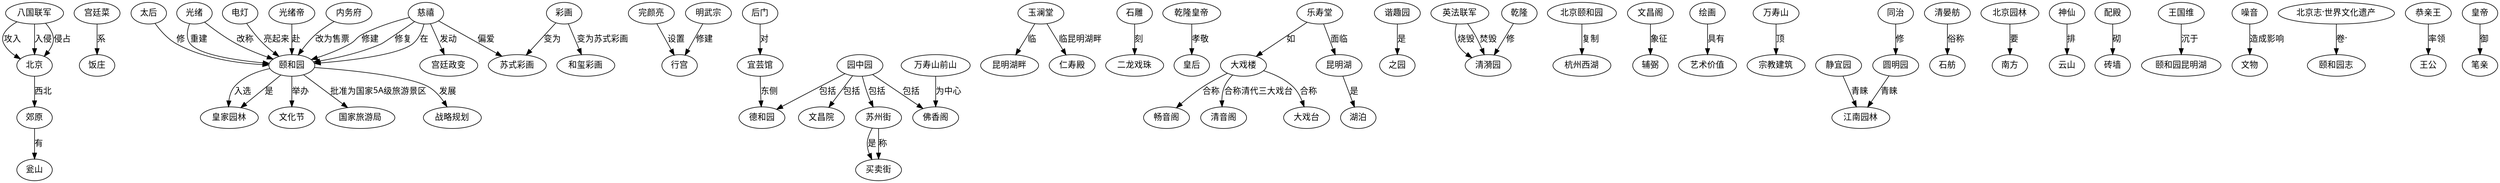 digraph 202034233827966 {
	"八国联军" [fontname=FangSong]
	"北京" [fontname=FangSong]
	"八国联军" -> "北京" [label="攻入" fontname=FangSong]
	"宫廷菜" [fontname=FangSong]
	"饭庄" [fontname=FangSong]
	"宫廷菜" -> "饭庄" [label="系" fontname=FangSong]
	"光绪" [fontname=FangSong]
	"颐和园" [fontname=FangSong]
	"光绪" -> "颐和园" [label="重建" fontname=FangSong]
	"完颜亮" [fontname=FangSong]
	"行宫" [fontname=FangSong]
	"完颜亮" -> "行宫" [label="设置" fontname=FangSong]
	"光绪帝" [fontname=FangSong]
	"颐和园" [fontname=FangSong]
	"光绪帝" -> "颐和园" [label="赴" fontname=FangSong]
	"八国联军" [fontname=FangSong]
	"北京" [fontname=FangSong]
	"八国联军" -> "北京" [label="入侵" fontname=FangSong]
	"园中园" [fontname=FangSong]
	"文昌院" [fontname=FangSong]
	"园中园" -> "文昌院" [label="包括" fontname=FangSong]
	"玉澜堂" [fontname=FangSong]
	"昆明湖畔" [fontname=FangSong]
	"玉澜堂" -> "昆明湖畔" [label="临" fontname=FangSong]
	"玉澜堂" [fontname=FangSong]
	"仁寿殿" [fontname=FangSong]
	"玉澜堂" -> "仁寿殿" [label="临昆明湖畔" fontname=FangSong]
	"石雕" [fontname=FangSong]
	"二龙戏珠" [fontname=FangSong]
	"石雕" -> "二龙戏珠" [label="刻" fontname=FangSong]
	"内务府" [fontname=FangSong]
	"颐和园" [fontname=FangSong]
	"内务府" -> "颐和园" [label="改为售票" fontname=FangSong]
	"北京" [fontname=FangSong]
	"郊原" [fontname=FangSong]
	"北京" -> "郊原" [label="西北" fontname=FangSong]
	"乾隆皇帝" [fontname=FangSong]
	"皇后" [fontname=FangSong]
	"乾隆皇帝" -> "皇后" [label="孝敬" fontname=FangSong]
	"大戏楼" [fontname=FangSong]
	"畅音阁" [fontname=FangSong]
	"大戏楼" -> "畅音阁" [label="合称" fontname=FangSong]
	"乐寿堂" [fontname=FangSong]
	"昆明湖" [fontname=FangSong]
	"乐寿堂" -> "昆明湖" [label="面临" fontname=FangSong]
	"谐趣园" [fontname=FangSong]
	"之园" [fontname=FangSong]
	"谐趣园" -> "之园" [label="是" fontname=FangSong]
	"颐和园" [fontname=FangSong]
	"皇家园林" [fontname=FangSong]
	"颐和园" -> "皇家园林" [label="入选" fontname=FangSong]
	"英法联军" [fontname=FangSong]
	"清漪园" [fontname=FangSong]
	"英法联军" -> "清漪园" [label="烧毁" fontname=FangSong]
	"颐和园" [fontname=FangSong]
	"文化节" [fontname=FangSong]
	"颐和园" -> "文化节" [label="举办" fontname=FangSong]
	"园中园" [fontname=FangSong]
	"德和园" [fontname=FangSong]
	"园中园" -> "德和园" [label="包括" fontname=FangSong]
	"北京颐和园" [fontname=FangSong]
	"杭州西湖" [fontname=FangSong]
	"北京颐和园" -> "杭州西湖" [label="复制" fontname=FangSong]
	"文昌阁" [fontname=FangSong]
	"辅弼" [fontname=FangSong]
	"文昌阁" -> "辅弼" [label="象征" fontname=FangSong]
	"慈禧" [fontname=FangSong]
	"苏式彩画" [fontname=FangSong]
	"慈禧" -> "苏式彩画" [label="偏爱" fontname=FangSong]
	"绘画" [fontname=FangSong]
	"艺术价值" [fontname=FangSong]
	"绘画" -> "艺术价值" [label="具有" fontname=FangSong]
	"园中园" [fontname=FangSong]
	"苏州街" [fontname=FangSong]
	"园中园" -> "苏州街" [label="包括" fontname=FangSong]
	"乾隆" [fontname=FangSong]
	"清漪园" [fontname=FangSong]
	"乾隆" -> "清漪园" [label="修" fontname=FangSong]
	"乐寿堂" [fontname=FangSong]
	"大戏楼" [fontname=FangSong]
	"乐寿堂" -> "大戏楼" [label="如" fontname=FangSong]
	"光绪" [fontname=FangSong]
	"颐和园" [fontname=FangSong]
	"光绪" -> "颐和园" [label="改称" fontname=FangSong]
	"万寿山" [fontname=FangSong]
	"宗教建筑" [fontname=FangSong]
	"万寿山" -> "宗教建筑" [label="顶" fontname=FangSong]
	"静宜园" [fontname=FangSong]
	"江南园林" [fontname=FangSong]
	"静宜园" -> "江南园林" [label="青睐" fontname=FangSong]
	"清晏舫" [fontname=FangSong]
	"石舫" [fontname=FangSong]
	"清晏舫" -> "石舫" [label="俗称" fontname=FangSong]
	"北京园林" [fontname=FangSong]
	"南方" [fontname=FangSong]
	"北京园林" -> "南方" [label="要" fontname=FangSong]
	"万寿山前山" [fontname=FangSong]
	"佛香阁" [fontname=FangSong]
	"万寿山前山" -> "佛香阁" [label="为中心" fontname=FangSong]
	"慈禧" [fontname=FangSong]
	"宫廷政变" [fontname=FangSong]
	"慈禧" -> "宫廷政变" [label="发动" fontname=FangSong]
	"明武宗" [fontname=FangSong]
	"行宫" [fontname=FangSong]
	"明武宗" -> "行宫" [label="修建" fontname=FangSong]
	"园中园" [fontname=FangSong]
	"佛香阁" [fontname=FangSong]
	"园中园" -> "佛香阁" [label="包括" fontname=FangSong]
	"后门" [fontname=FangSong]
	"宜芸馆" [fontname=FangSong]
	"后门" -> "宜芸馆" [label="对" fontname=FangSong]
	"彩画" [fontname=FangSong]
	"苏式彩画" [fontname=FangSong]
	"彩画" -> "苏式彩画" [label="变为" fontname=FangSong]
	"慈禧" [fontname=FangSong]
	"颐和园" [fontname=FangSong]
	"慈禧" -> "颐和园" [label="修复" fontname=FangSong]
	"太后" [fontname=FangSong]
	"颐和园" [fontname=FangSong]
	"太后" -> "颐和园" [label="修" fontname=FangSong]
	"昆明湖" [fontname=FangSong]
	"湖泊" [fontname=FangSong]
	"昆明湖" -> "湖泊" [label="是" fontname=FangSong]
	"神仙" [fontname=FangSong]
	"云山" [fontname=FangSong]
	"神仙" -> "云山" [label="排" fontname=FangSong]
	"颐和园" [fontname=FangSong]
	"皇家园林" [fontname=FangSong]
	"颐和园" -> "皇家园林" [label="是" fontname=FangSong]
	"大戏楼" [fontname=FangSong]
	"清音阁" [fontname=FangSong]
	"大戏楼" -> "清音阁" [label="合称清代三大戏台" fontname=FangSong]
	"配殿" [fontname=FangSong]
	"砖墙" [fontname=FangSong]
	"配殿" -> "砖墙" [label="砌" fontname=FangSong]
	"颐和园" [fontname=FangSong]
	"国家旅游局" [fontname=FangSong]
	"颐和园" -> "国家旅游局" [label="批准为国家5A级旅游景区" fontname=FangSong]
	"颐和园" [fontname=FangSong]
	"战略规划" [fontname=FangSong]
	"颐和园" -> "战略规划" [label="发展" fontname=FangSong]
	"慈禧" [fontname=FangSong]
	"颐和园" [fontname=FangSong]
	"慈禧" -> "颐和园" [label="在" fontname=FangSong]
	"英法联军" [fontname=FangSong]
	"清漪园" [fontname=FangSong]
	"英法联军" -> "清漪园" [label="焚毁" fontname=FangSong]
	"八国联军" [fontname=FangSong]
	"北京" [fontname=FangSong]
	"八国联军" -> "北京" [label="侵占" fontname=FangSong]
	"王国维" [fontname=FangSong]
	"颐和园昆明湖" [fontname=FangSong]
	"王国维" -> "颐和园昆明湖" [label="沉于" fontname=FangSong]
	"慈禧" [fontname=FangSong]
	"颐和园" [fontname=FangSong]
	"慈禧" -> "颐和园" [label="修建" fontname=FangSong]
	"噪音" [fontname=FangSong]
	"文物" [fontname=FangSong]
	"噪音" -> "文物" [label="造成影响" fontname=FangSong]
	"宜芸馆" [fontname=FangSong]
	"德和园" [fontname=FangSong]
	"宜芸馆" -> "德和园" [label="东侧" fontname=FangSong]
	"同治" [fontname=FangSong]
	"圆明园" [fontname=FangSong]
	"同治" -> "圆明园" [label="修" fontname=FangSong]
	"郊原" [fontname=FangSong]
	"瓮山" [fontname=FangSong]
	"郊原" -> "瓮山" [label="有" fontname=FangSong]
	"彩画" [fontname=FangSong]
	"和玺彩画" [fontname=FangSong]
	"彩画" -> "和玺彩画" [label="变为苏式彩画" fontname=FangSong]
	"大戏楼" [fontname=FangSong]
	"大戏台" [fontname=FangSong]
	"大戏楼" -> "大戏台" [label="合称" fontname=FangSong]
	"苏州街" [fontname=FangSong]
	"买卖街" [fontname=FangSong]
	"苏州街" -> "买卖街" [label="是" fontname=FangSong]
	"北京志·世界文化遗产" [fontname=FangSong]
	"颐和园志" [fontname=FangSong]
	"北京志·世界文化遗产" -> "颐和园志" [label="卷·" fontname=FangSong]
	"恭亲王" [fontname=FangSong]
	"王公" [fontname=FangSong]
	"恭亲王" -> "王公" [label="率领" fontname=FangSong]
	"皇帝" [fontname=FangSong]
	"笔亲" [fontname=FangSong]
	"皇帝" -> "笔亲" [label="御" fontname=FangSong]
	"苏州街" [fontname=FangSong]
	"买卖街" [fontname=FangSong]
	"苏州街" -> "买卖街" [label="称" fontname=FangSong]
	"圆明园" [fontname=FangSong]
	"江南园林" [fontname=FangSong]
	"圆明园" -> "江南园林" [label="青睐" fontname=FangSong]
	"电灯" [fontname=FangSong]
	"颐和园" [fontname=FangSong]
	"电灯" -> "颐和园" [label="亮起来" fontname=FangSong]
}
